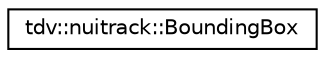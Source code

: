 digraph "Graphical Class Hierarchy"
{
  edge [fontname="Helvetica",fontsize="10",labelfontname="Helvetica",labelfontsize="10"];
  node [fontname="Helvetica",fontsize="10",shape=record];
  rankdir="LR";
  Node1 [label="tdv::nuitrack::BoundingBox",height=0.2,width=0.4,color="black", fillcolor="white", style="filled",URL="$structtdv_1_1nuitrack_1_1BoundingBox.html",tooltip="Stores a bounding box properties. "];
}
